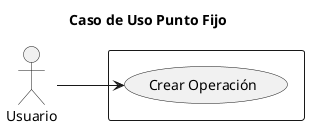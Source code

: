 @startuml

title Caso de Uso Punto Fijo

left to right direction

actor Usuario as user

rectangle  {
    usecase "Crear Operación" as crear
}

user --> crear: ""

@enduml